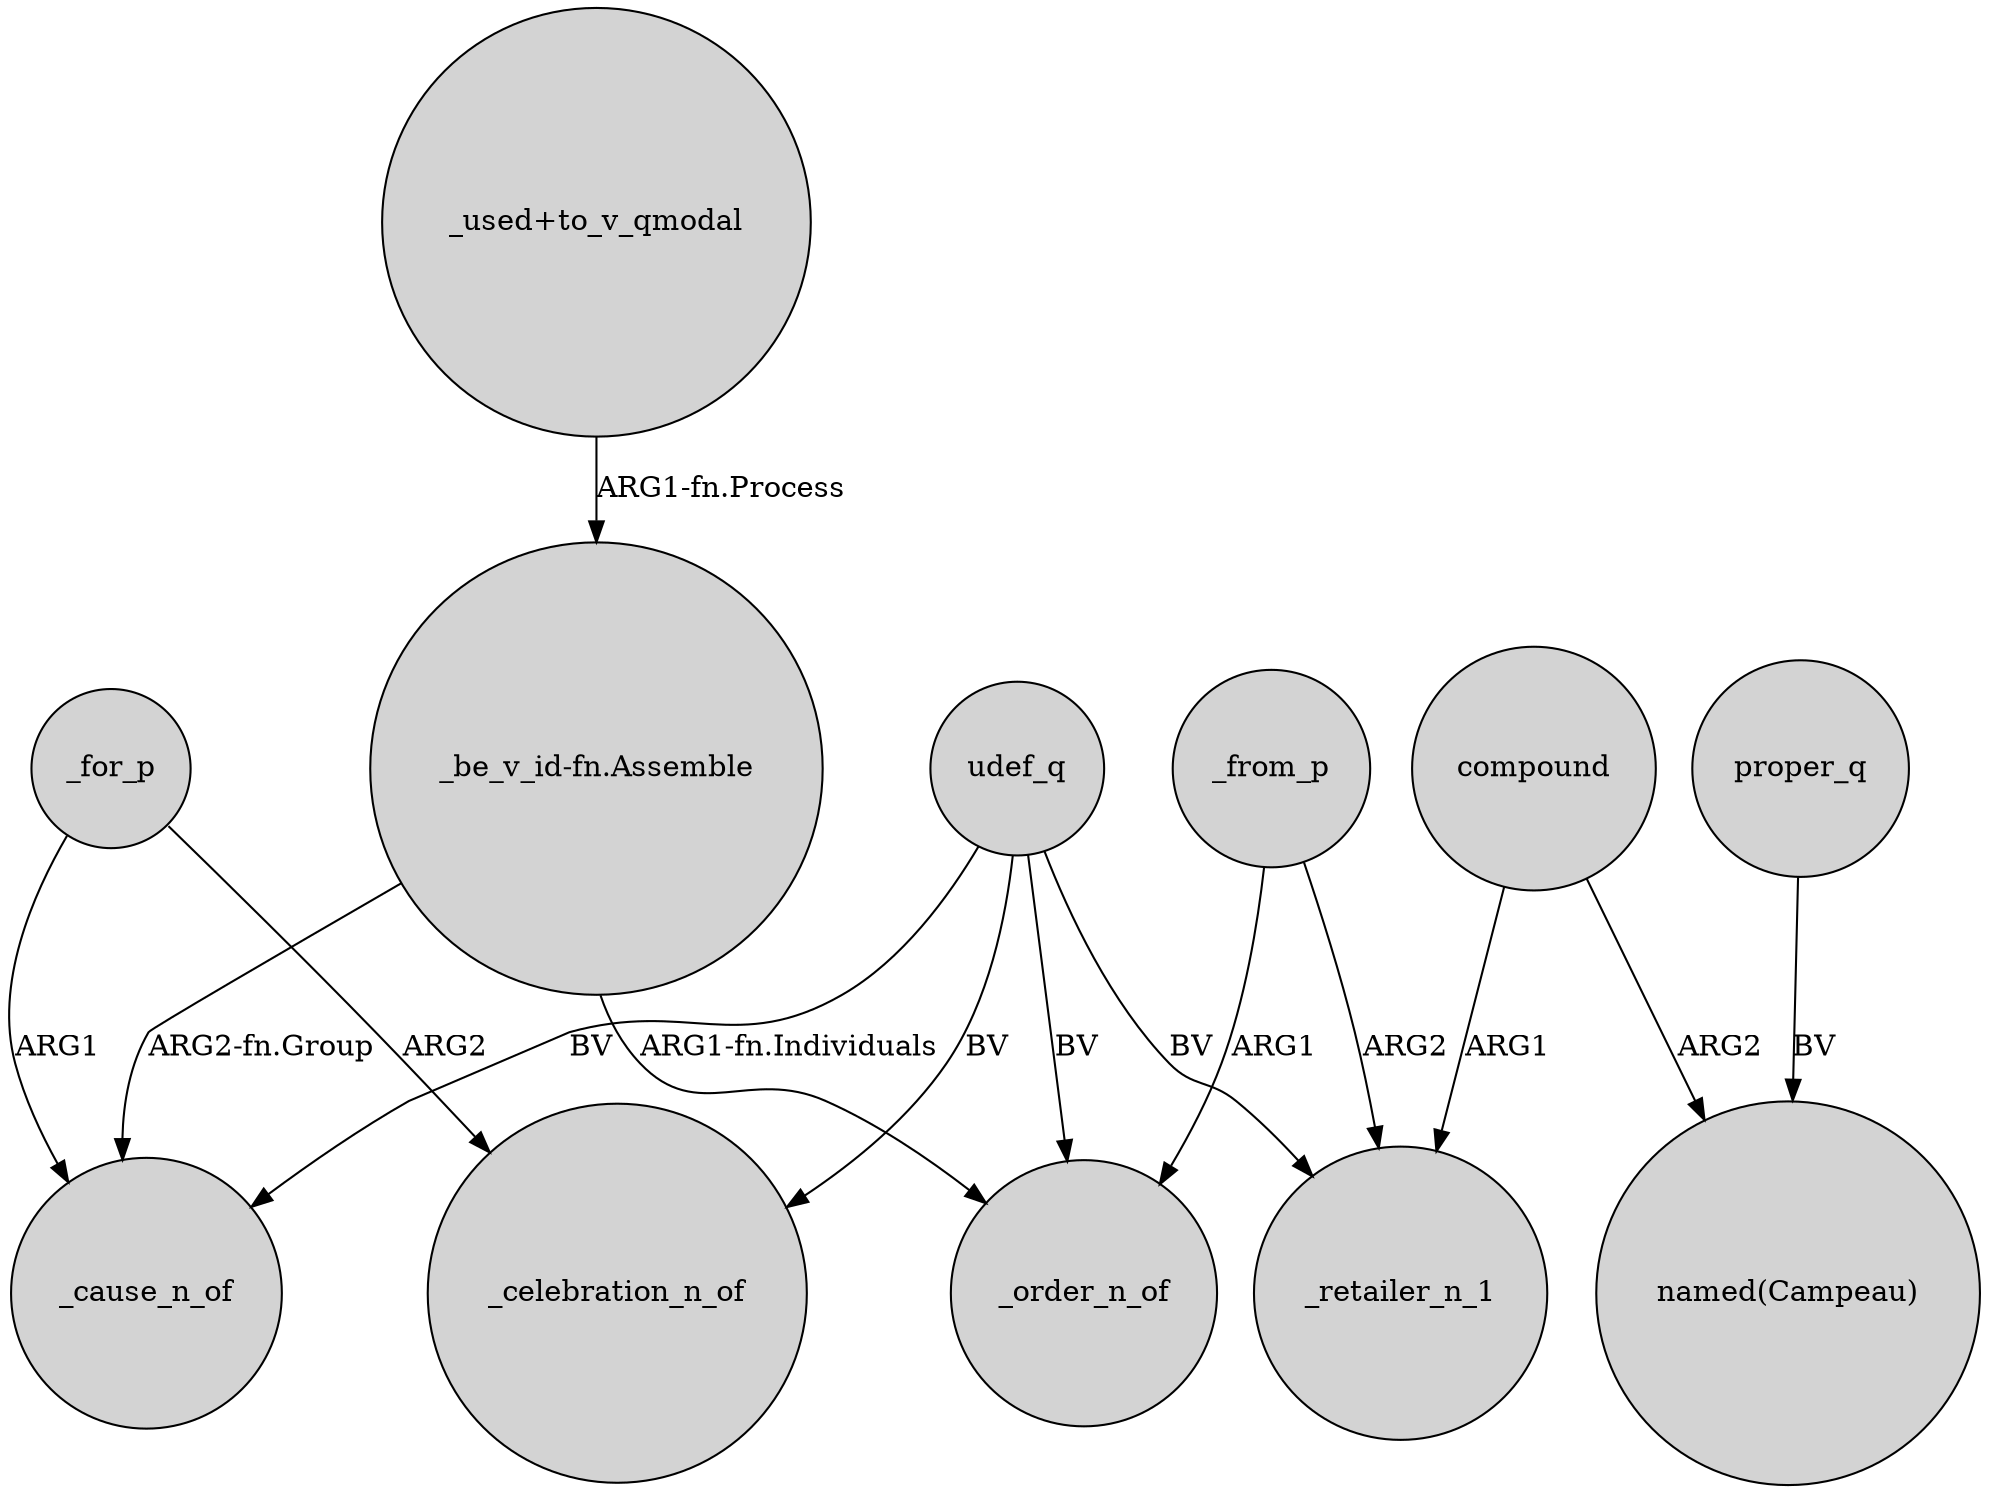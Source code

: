 digraph {
	node [shape=circle style=filled]
	udef_q -> _order_n_of [label=BV]
	udef_q -> _celebration_n_of [label=BV]
	udef_q -> _retailer_n_1 [label=BV]
	"_used+to_v_qmodal" -> "_be_v_id-fn.Assemble" [label="ARG1-fn.Process"]
	_for_p -> _cause_n_of [label=ARG1]
	proper_q -> "named(Campeau)" [label=BV]
	udef_q -> _cause_n_of [label=BV]
	_from_p -> _order_n_of [label=ARG1]
	"_be_v_id-fn.Assemble" -> _cause_n_of [label="ARG2-fn.Group"]
	_from_p -> _retailer_n_1 [label=ARG2]
	_for_p -> _celebration_n_of [label=ARG2]
	compound -> "named(Campeau)" [label=ARG2]
	compound -> _retailer_n_1 [label=ARG1]
	"_be_v_id-fn.Assemble" -> _order_n_of [label="ARG1-fn.Individuals"]
}

